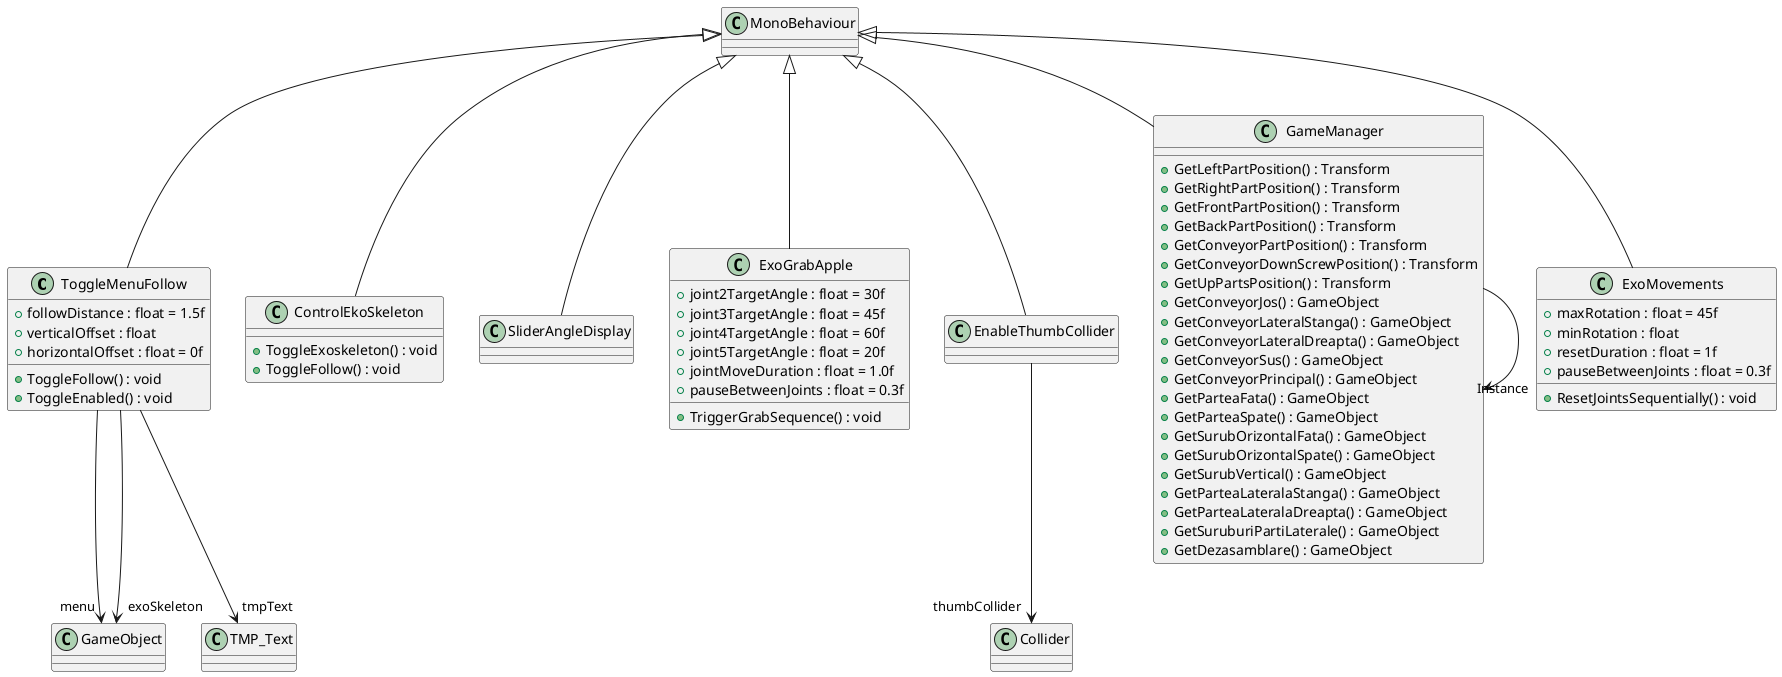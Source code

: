 @startuml
class ToggleMenuFollow {
    + followDistance : float = 1.5f
    + verticalOffset : float
    + horizontalOffset : float = 0f
    + ToggleFollow() : void
    + ToggleEnabled() : void
}
MonoBehaviour <|-- ToggleMenuFollow
ToggleMenuFollow --> "menu" GameObject
ToggleMenuFollow --> "exoSkeleton" GameObject
ToggleMenuFollow --> "tmpText" TMP_Text
class ControlEkoSkeleton {
    + ToggleExoskeleton() : void
    + ToggleFollow() : void
}
MonoBehaviour <|-- ControlEkoSkeleton
class SliderAngleDisplay {
}
MonoBehaviour <|-- SliderAngleDisplay
class ExoGrabApple {
    + joint2TargetAngle : float = 30f
    + joint3TargetAngle : float = 45f
    + joint4TargetAngle : float = 60f
    + joint5TargetAngle : float = 20f
    + jointMoveDuration : float = 1.0f
    + pauseBetweenJoints : float = 0.3f
    + TriggerGrabSequence() : void
}
MonoBehaviour <|-- ExoGrabApple
class EnableThumbCollider {
}
MonoBehaviour <|-- EnableThumbCollider
EnableThumbCollider --> "thumbCollider" Collider
class GameManager {
    + GetLeftPartPosition() : Transform
    + GetRightPartPosition() : Transform
    + GetFrontPartPosition() : Transform
    + GetBackPartPosition() : Transform
    + GetConveyorPartPosition() : Transform
    + GetConveyorDownScrewPosition() : Transform
    + GetUpPartsPosition() : Transform
    + GetConveyorJos() : GameObject
    + GetConveyorLateralStanga() : GameObject
    + GetConveyorLateralDreapta() : GameObject
    + GetConveyorSus() : GameObject
    + GetConveyorPrincipal() : GameObject
    + GetParteaFata() : GameObject
    + GetParteaSpate() : GameObject
    + GetSurubOrizontalFata() : GameObject
    + GetSurubOrizontalSpate() : GameObject
    + GetSurubVertical() : GameObject
    + GetParteaLateralaStanga() : GameObject
    + GetParteaLateralaDreapta() : GameObject
    + GetSuruburiPartiLaterale() : GameObject
    + GetDezasamblare() : GameObject
}
MonoBehaviour <|-- GameManager
GameManager --> "Instance" GameManager
class ExoMovements {
    + maxRotation : float = 45f
    + minRotation : float
    + resetDuration : float = 1f
    + pauseBetweenJoints : float = 0.3f
    + ResetJointsSequentially() : void
}
MonoBehaviour <|-- ExoMovements
@enduml
